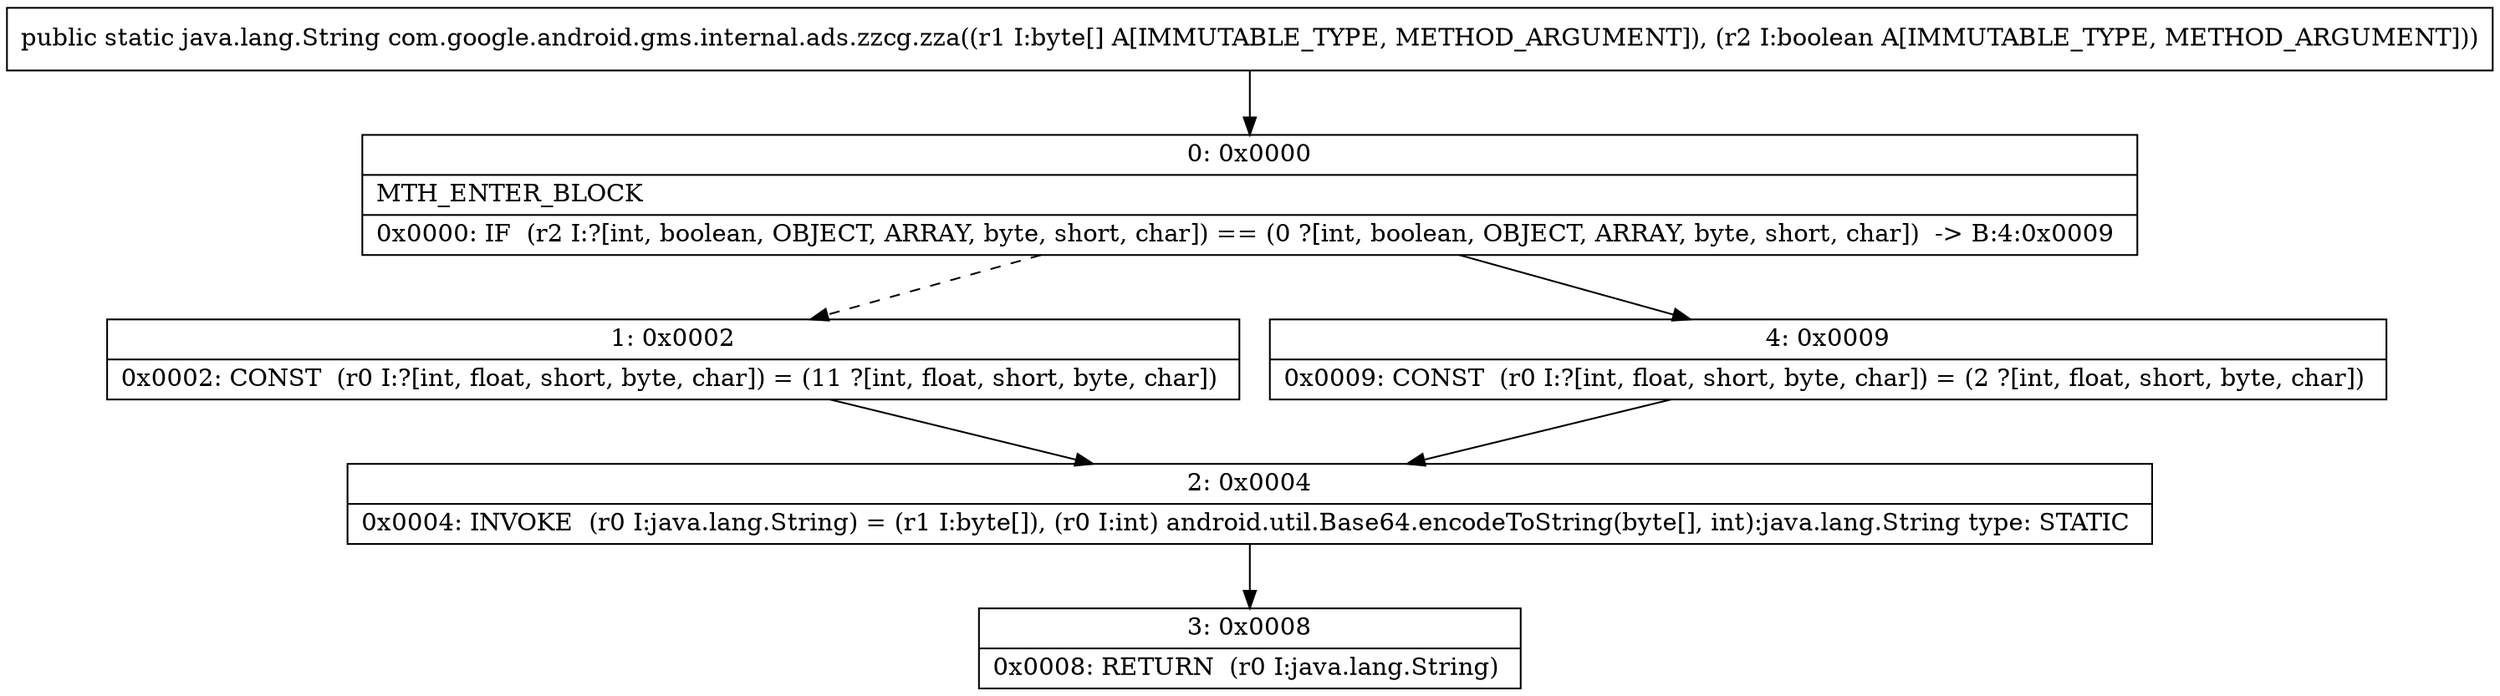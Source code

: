 digraph "CFG forcom.google.android.gms.internal.ads.zzcg.zza([BZ)Ljava\/lang\/String;" {
Node_0 [shape=record,label="{0\:\ 0x0000|MTH_ENTER_BLOCK\l|0x0000: IF  (r2 I:?[int, boolean, OBJECT, ARRAY, byte, short, char]) == (0 ?[int, boolean, OBJECT, ARRAY, byte, short, char])  \-\> B:4:0x0009 \l}"];
Node_1 [shape=record,label="{1\:\ 0x0002|0x0002: CONST  (r0 I:?[int, float, short, byte, char]) = (11 ?[int, float, short, byte, char]) \l}"];
Node_2 [shape=record,label="{2\:\ 0x0004|0x0004: INVOKE  (r0 I:java.lang.String) = (r1 I:byte[]), (r0 I:int) android.util.Base64.encodeToString(byte[], int):java.lang.String type: STATIC \l}"];
Node_3 [shape=record,label="{3\:\ 0x0008|0x0008: RETURN  (r0 I:java.lang.String) \l}"];
Node_4 [shape=record,label="{4\:\ 0x0009|0x0009: CONST  (r0 I:?[int, float, short, byte, char]) = (2 ?[int, float, short, byte, char]) \l}"];
MethodNode[shape=record,label="{public static java.lang.String com.google.android.gms.internal.ads.zzcg.zza((r1 I:byte[] A[IMMUTABLE_TYPE, METHOD_ARGUMENT]), (r2 I:boolean A[IMMUTABLE_TYPE, METHOD_ARGUMENT])) }"];
MethodNode -> Node_0;
Node_0 -> Node_1[style=dashed];
Node_0 -> Node_4;
Node_1 -> Node_2;
Node_2 -> Node_3;
Node_4 -> Node_2;
}

